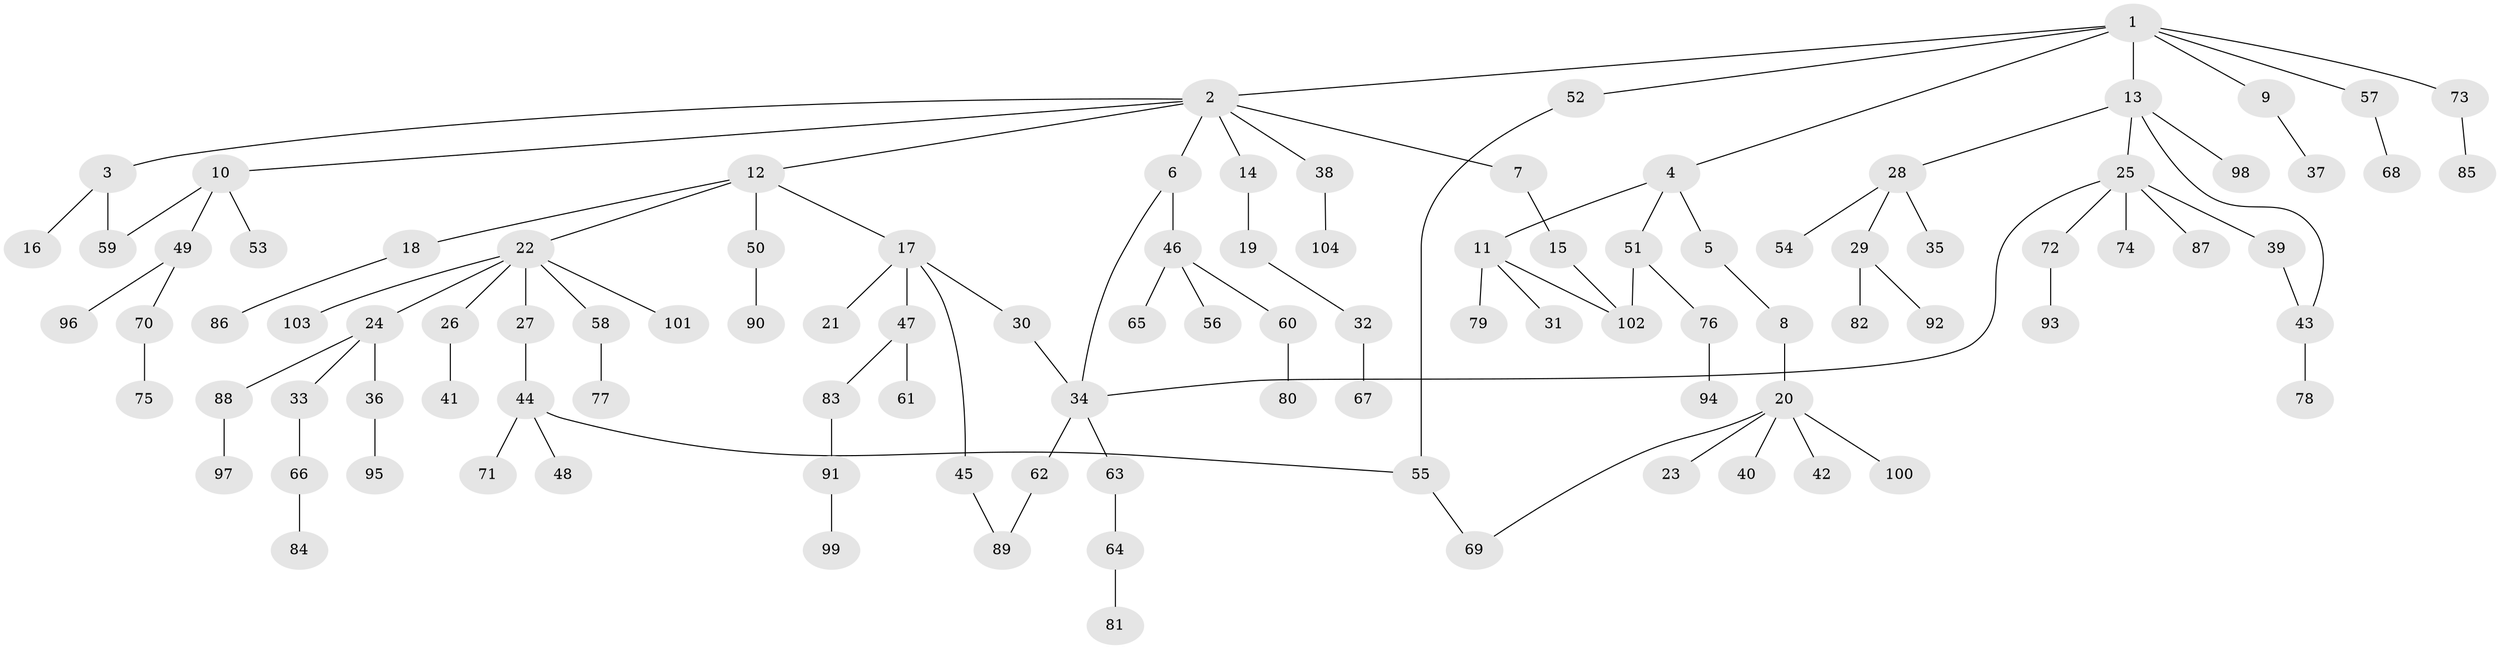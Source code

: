 // Generated by graph-tools (version 1.1) at 2025/10/02/27/25 16:10:51]
// undirected, 104 vertices, 112 edges
graph export_dot {
graph [start="1"]
  node [color=gray90,style=filled];
  1;
  2;
  3;
  4;
  5;
  6;
  7;
  8;
  9;
  10;
  11;
  12;
  13;
  14;
  15;
  16;
  17;
  18;
  19;
  20;
  21;
  22;
  23;
  24;
  25;
  26;
  27;
  28;
  29;
  30;
  31;
  32;
  33;
  34;
  35;
  36;
  37;
  38;
  39;
  40;
  41;
  42;
  43;
  44;
  45;
  46;
  47;
  48;
  49;
  50;
  51;
  52;
  53;
  54;
  55;
  56;
  57;
  58;
  59;
  60;
  61;
  62;
  63;
  64;
  65;
  66;
  67;
  68;
  69;
  70;
  71;
  72;
  73;
  74;
  75;
  76;
  77;
  78;
  79;
  80;
  81;
  82;
  83;
  84;
  85;
  86;
  87;
  88;
  89;
  90;
  91;
  92;
  93;
  94;
  95;
  96;
  97;
  98;
  99;
  100;
  101;
  102;
  103;
  104;
  1 -- 2;
  1 -- 4;
  1 -- 9;
  1 -- 13;
  1 -- 52;
  1 -- 57;
  1 -- 73;
  2 -- 3;
  2 -- 6;
  2 -- 7;
  2 -- 10;
  2 -- 12;
  2 -- 14;
  2 -- 38;
  3 -- 16;
  3 -- 59;
  4 -- 5;
  4 -- 11;
  4 -- 51;
  5 -- 8;
  6 -- 46;
  6 -- 34;
  7 -- 15;
  8 -- 20;
  9 -- 37;
  10 -- 49;
  10 -- 53;
  10 -- 59;
  11 -- 31;
  11 -- 79;
  11 -- 102;
  12 -- 17;
  12 -- 18;
  12 -- 22;
  12 -- 50;
  13 -- 25;
  13 -- 28;
  13 -- 43;
  13 -- 98;
  14 -- 19;
  15 -- 102;
  17 -- 21;
  17 -- 30;
  17 -- 45;
  17 -- 47;
  18 -- 86;
  19 -- 32;
  20 -- 23;
  20 -- 40;
  20 -- 42;
  20 -- 100;
  20 -- 69;
  22 -- 24;
  22 -- 26;
  22 -- 27;
  22 -- 58;
  22 -- 101;
  22 -- 103;
  24 -- 33;
  24 -- 36;
  24 -- 88;
  25 -- 34;
  25 -- 39;
  25 -- 72;
  25 -- 74;
  25 -- 87;
  26 -- 41;
  27 -- 44;
  28 -- 29;
  28 -- 35;
  28 -- 54;
  29 -- 82;
  29 -- 92;
  30 -- 34;
  32 -- 67;
  33 -- 66;
  34 -- 62;
  34 -- 63;
  36 -- 95;
  38 -- 104;
  39 -- 43;
  43 -- 78;
  44 -- 48;
  44 -- 55;
  44 -- 71;
  45 -- 89;
  46 -- 56;
  46 -- 60;
  46 -- 65;
  47 -- 61;
  47 -- 83;
  49 -- 70;
  49 -- 96;
  50 -- 90;
  51 -- 76;
  51 -- 102;
  52 -- 55;
  55 -- 69;
  57 -- 68;
  58 -- 77;
  60 -- 80;
  62 -- 89;
  63 -- 64;
  64 -- 81;
  66 -- 84;
  70 -- 75;
  72 -- 93;
  73 -- 85;
  76 -- 94;
  83 -- 91;
  88 -- 97;
  91 -- 99;
}
